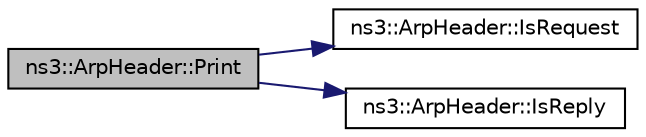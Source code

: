 digraph "ns3::ArpHeader::Print"
{
  edge [fontname="Helvetica",fontsize="10",labelfontname="Helvetica",labelfontsize="10"];
  node [fontname="Helvetica",fontsize="10",shape=record];
  rankdir="LR";
  Node1 [label="ns3::ArpHeader::Print",height=0.2,width=0.4,color="black", fillcolor="grey75", style="filled", fontcolor="black"];
  Node1 -> Node2 [color="midnightblue",fontsize="10",style="solid"];
  Node2 [label="ns3::ArpHeader::IsRequest",height=0.2,width=0.4,color="black", fillcolor="white", style="filled",URL="$db/d42/classns3_1_1ArpHeader.html#a1377630fb352b132c11c6c0ca39034f4",tooltip="Check if the ARP is a request. "];
  Node1 -> Node3 [color="midnightblue",fontsize="10",style="solid"];
  Node3 [label="ns3::ArpHeader::IsReply",height=0.2,width=0.4,color="black", fillcolor="white", style="filled",URL="$db/d42/classns3_1_1ArpHeader.html#a0c2401200618a4d3cbbee9b0ecde01c2",tooltip="Check if the ARP is a reply. "];
}
